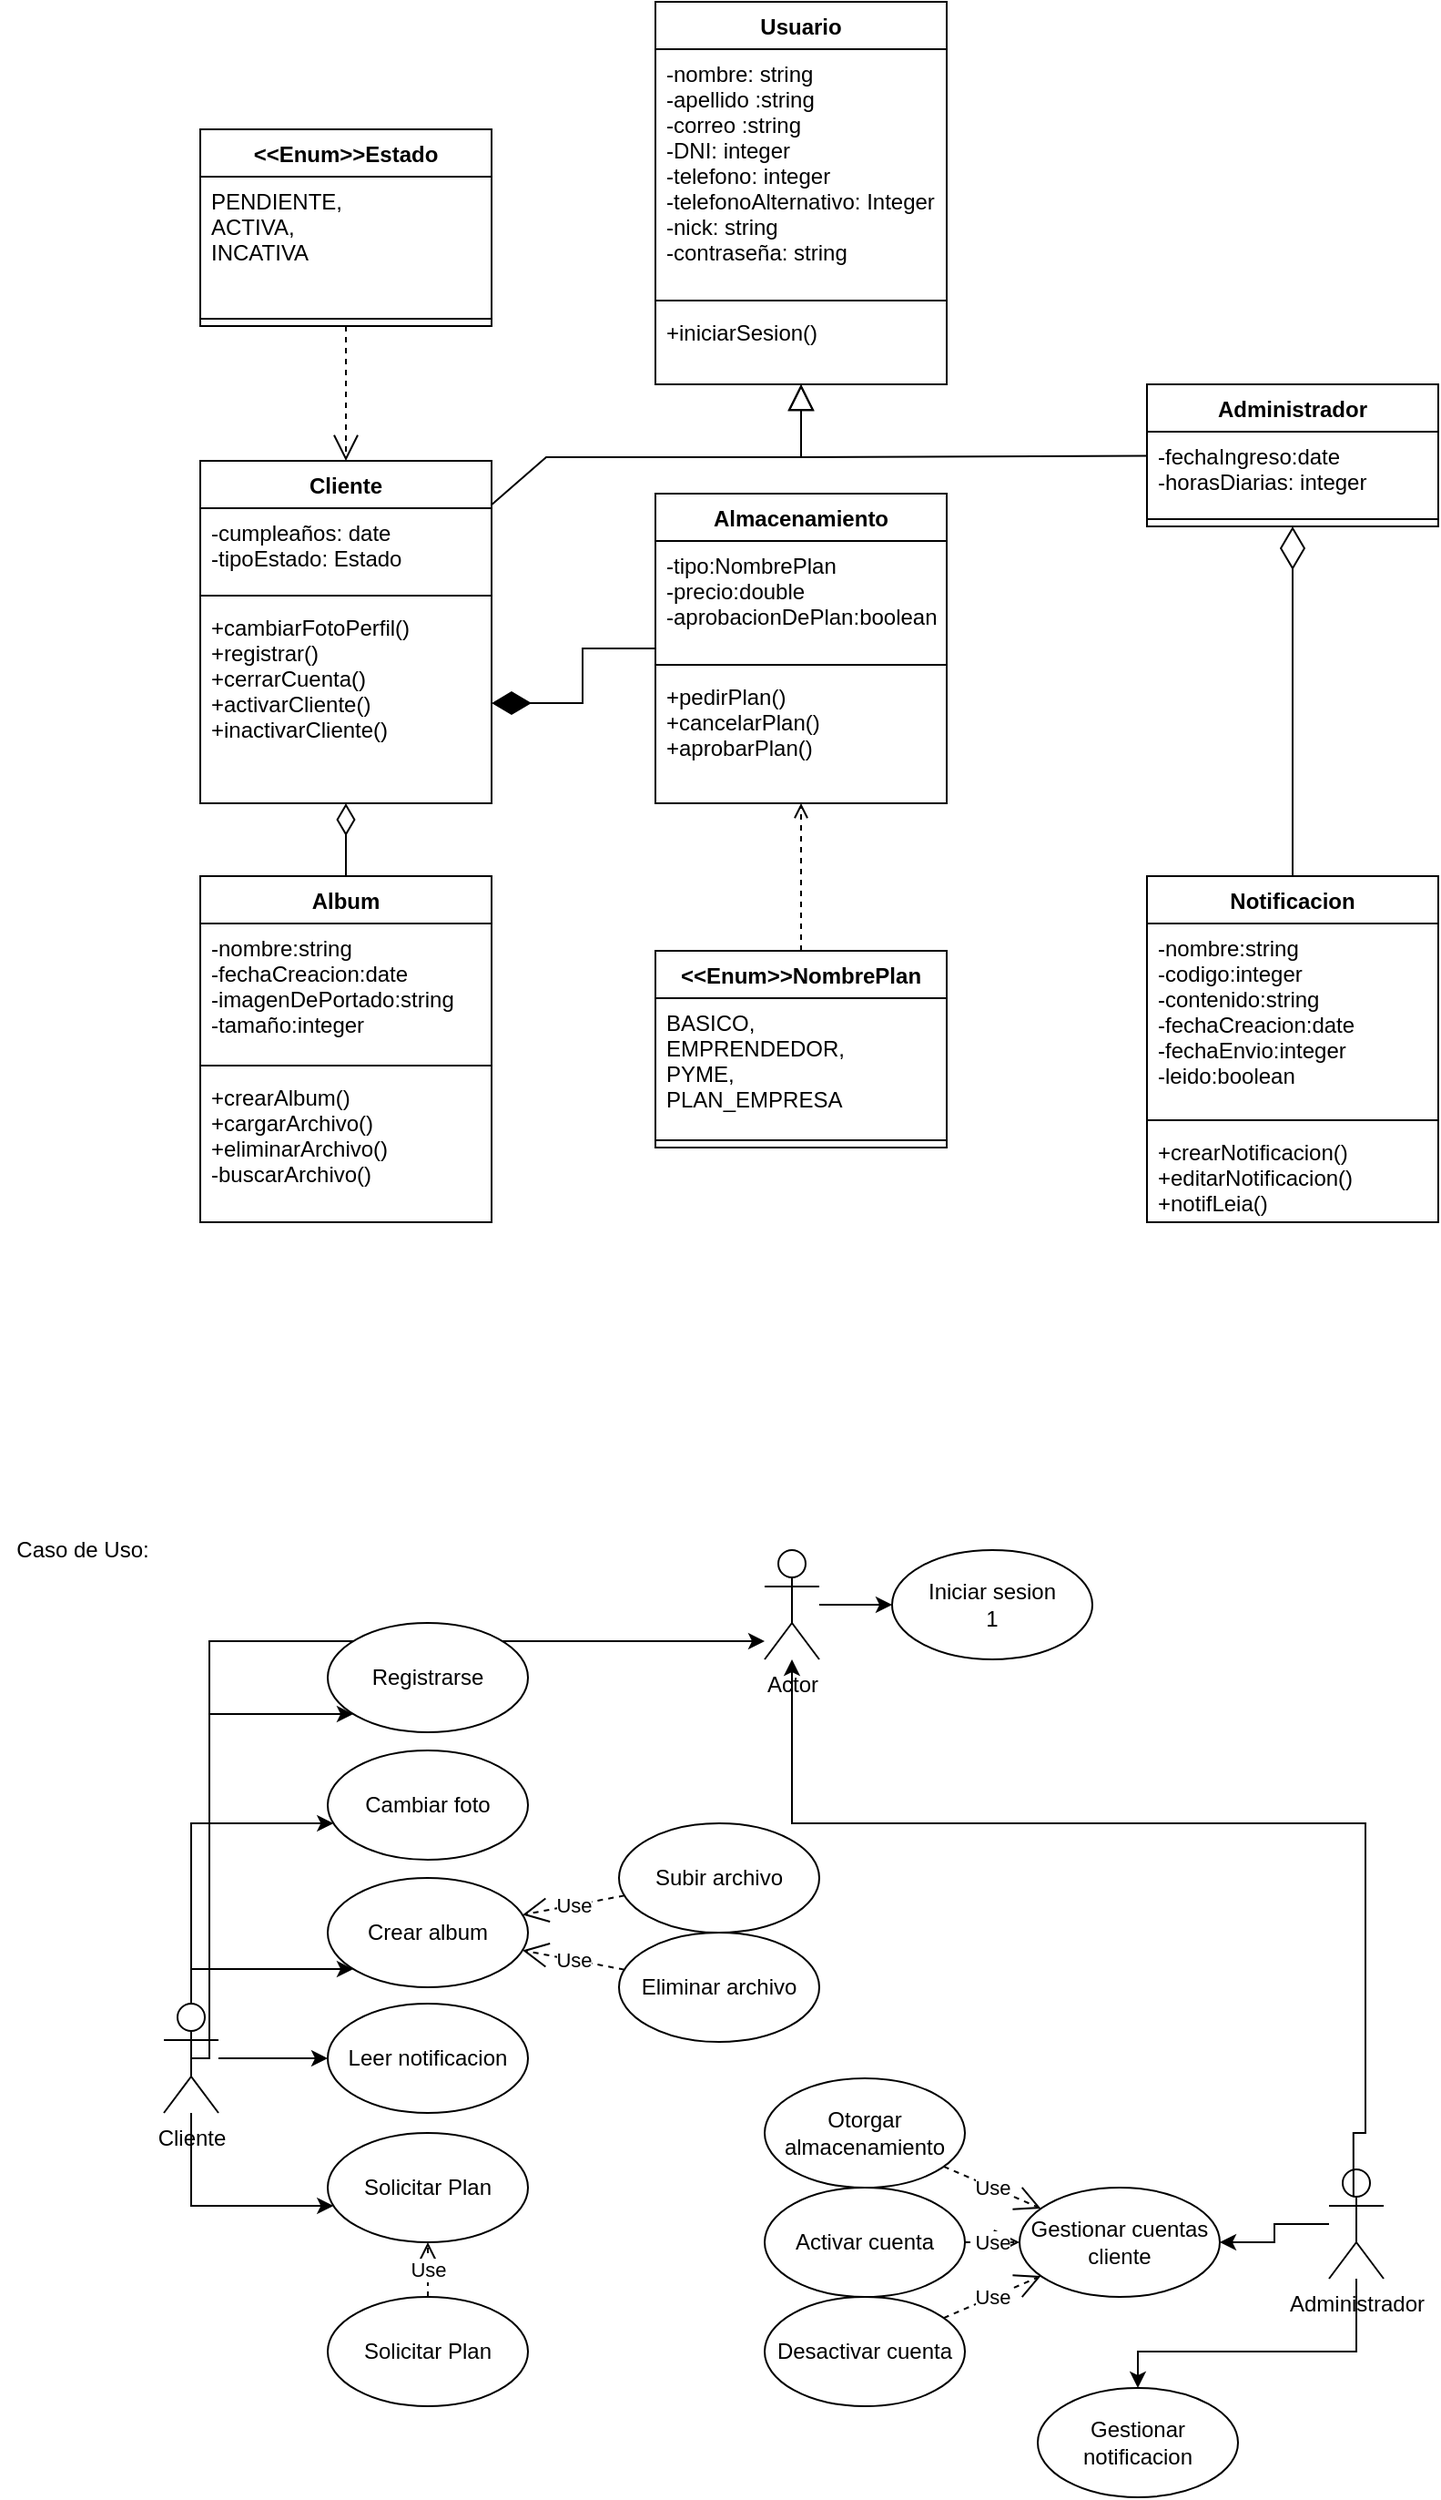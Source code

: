 <mxfile version="18.0.7" type="device"><diagram id="Cph4tsrmF3Q3ag1PyBR_" name="Page-1"><mxGraphModel dx="1328" dy="714" grid="1" gridSize="10" guides="1" tooltips="1" connect="1" arrows="1" fold="1" page="1" pageScale="1" pageWidth="827" pageHeight="1169" math="0" shadow="0"><root><mxCell id="0"/><mxCell id="1" parent="0"/><mxCell id="BfShjPWI1rxTW4PgXBP2-1" value="Usuario" style="swimlane;fontStyle=1;align=center;verticalAlign=top;childLayout=stackLayout;horizontal=1;startSize=26;horizontalStack=0;resizeParent=1;resizeParentMax=0;resizeLast=0;collapsible=1;marginBottom=0;" parent="1" vertex="1"><mxGeometry x="370" y="10" width="160" height="210" as="geometry"><mxRectangle x="370" y="10" width="80" height="26" as="alternateBounds"/></mxGeometry></mxCell><mxCell id="BfShjPWI1rxTW4PgXBP2-2" value="-nombre: string&#10;-apellido :string&#10;-correo :string&#10;-DNI: integer&#10;-telefono: integer&#10;-telefonoAlternativo: Integer&#10;-nick: string&#10;-contraseña: string" style="text;strokeColor=none;fillColor=none;align=left;verticalAlign=top;spacingLeft=4;spacingRight=4;overflow=hidden;rotatable=0;points=[[0,0.5],[1,0.5]];portConstraint=eastwest;" parent="BfShjPWI1rxTW4PgXBP2-1" vertex="1"><mxGeometry y="26" width="160" height="134" as="geometry"/></mxCell><mxCell id="BfShjPWI1rxTW4PgXBP2-3" value="" style="line;strokeWidth=1;fillColor=none;align=left;verticalAlign=middle;spacingTop=-1;spacingLeft=3;spacingRight=3;rotatable=0;labelPosition=right;points=[];portConstraint=eastwest;" parent="BfShjPWI1rxTW4PgXBP2-1" vertex="1"><mxGeometry y="160" width="160" height="8" as="geometry"/></mxCell><mxCell id="BfShjPWI1rxTW4PgXBP2-4" value="+iniciarSesion()&#10;" style="text;strokeColor=none;fillColor=none;align=left;verticalAlign=top;spacingLeft=4;spacingRight=4;overflow=hidden;rotatable=0;points=[[0,0.5],[1,0.5]];portConstraint=eastwest;" parent="BfShjPWI1rxTW4PgXBP2-1" vertex="1"><mxGeometry y="168" width="160" height="42" as="geometry"/></mxCell><mxCell id="BfShjPWI1rxTW4PgXBP2-5" value="Cliente" style="swimlane;fontStyle=1;align=center;verticalAlign=top;childLayout=stackLayout;horizontal=1;startSize=26;horizontalStack=0;resizeParent=1;resizeParentMax=0;resizeLast=0;collapsible=1;marginBottom=0;" parent="1" vertex="1"><mxGeometry x="120" y="262" width="160" height="188" as="geometry"/></mxCell><mxCell id="BfShjPWI1rxTW4PgXBP2-6" value="-cumpleaños: date&#10;-tipoEstado: Estado" style="text;strokeColor=none;fillColor=none;align=left;verticalAlign=top;spacingLeft=4;spacingRight=4;overflow=hidden;rotatable=0;points=[[0,0.5],[1,0.5]];portConstraint=eastwest;" parent="BfShjPWI1rxTW4PgXBP2-5" vertex="1"><mxGeometry y="26" width="160" height="44" as="geometry"/></mxCell><mxCell id="BfShjPWI1rxTW4PgXBP2-7" value="" style="line;strokeWidth=1;fillColor=none;align=left;verticalAlign=middle;spacingTop=-1;spacingLeft=3;spacingRight=3;rotatable=0;labelPosition=right;points=[];portConstraint=eastwest;" parent="BfShjPWI1rxTW4PgXBP2-5" vertex="1"><mxGeometry y="70" width="160" height="8" as="geometry"/></mxCell><mxCell id="BfShjPWI1rxTW4PgXBP2-8" value="+cambiarFotoPerfil()&#10;+registrar()&#10;+cerrarCuenta()&#10;+activarCliente()&#10;+inactivarCliente()&#10;" style="text;strokeColor=none;fillColor=none;align=left;verticalAlign=top;spacingLeft=4;spacingRight=4;overflow=hidden;rotatable=0;points=[[0,0.5],[1,0.5]];portConstraint=eastwest;" parent="BfShjPWI1rxTW4PgXBP2-5" vertex="1"><mxGeometry y="78" width="160" height="110" as="geometry"/></mxCell><mxCell id="BfShjPWI1rxTW4PgXBP2-9" value="Administrador" style="swimlane;fontStyle=1;align=center;verticalAlign=top;childLayout=stackLayout;horizontal=1;startSize=26;horizontalStack=0;resizeParent=1;resizeParentMax=0;resizeLast=0;collapsible=1;marginBottom=0;" parent="1" vertex="1"><mxGeometry x="640" y="220" width="160" height="78" as="geometry"/></mxCell><mxCell id="BfShjPWI1rxTW4PgXBP2-10" value="-fechaIngreso:date&#10;-horasDiarias: integer" style="text;strokeColor=none;fillColor=none;align=left;verticalAlign=top;spacingLeft=4;spacingRight=4;overflow=hidden;rotatable=0;points=[[0,0.5],[1,0.5]];portConstraint=eastwest;" parent="BfShjPWI1rxTW4PgXBP2-9" vertex="1"><mxGeometry y="26" width="160" height="44" as="geometry"/></mxCell><mxCell id="BfShjPWI1rxTW4PgXBP2-11" value="" style="line;strokeWidth=1;fillColor=none;align=left;verticalAlign=middle;spacingTop=-1;spacingLeft=3;spacingRight=3;rotatable=0;labelPosition=right;points=[];portConstraint=eastwest;" parent="BfShjPWI1rxTW4PgXBP2-9" vertex="1"><mxGeometry y="70" width="160" height="8" as="geometry"/></mxCell><mxCell id="x1ZUEGeArlwwXiMAvJy6-47" value="" style="edgeStyle=orthogonalEdgeStyle;rounded=0;orthogonalLoop=1;jettySize=auto;html=1;endSize=15;endArrow=diamondThin;endFill=0;" edge="1" parent="1" source="BfShjPWI1rxTW4PgXBP2-13" target="BfShjPWI1rxTW4PgXBP2-5"><mxGeometry relative="1" as="geometry"/></mxCell><mxCell id="BfShjPWI1rxTW4PgXBP2-13" value="Album" style="swimlane;fontStyle=1;align=center;verticalAlign=top;childLayout=stackLayout;horizontal=1;startSize=26;horizontalStack=0;resizeParent=1;resizeParentMax=0;resizeLast=0;collapsible=1;marginBottom=0;" parent="1" vertex="1"><mxGeometry x="120" y="490" width="160" height="190" as="geometry"/></mxCell><mxCell id="BfShjPWI1rxTW4PgXBP2-14" value="-nombre:string&#10;-fechaCreacion:date&#10;-imagenDePortado:string&#10;-tamaño:integer" style="text;strokeColor=none;fillColor=none;align=left;verticalAlign=top;spacingLeft=4;spacingRight=4;overflow=hidden;rotatable=0;points=[[0,0.5],[1,0.5]];portConstraint=eastwest;" parent="BfShjPWI1rxTW4PgXBP2-13" vertex="1"><mxGeometry y="26" width="160" height="74" as="geometry"/></mxCell><mxCell id="BfShjPWI1rxTW4PgXBP2-15" value="" style="line;strokeWidth=1;fillColor=none;align=left;verticalAlign=middle;spacingTop=-1;spacingLeft=3;spacingRight=3;rotatable=0;labelPosition=right;points=[];portConstraint=eastwest;" parent="BfShjPWI1rxTW4PgXBP2-13" vertex="1"><mxGeometry y="100" width="160" height="8" as="geometry"/></mxCell><mxCell id="BfShjPWI1rxTW4PgXBP2-16" value="+crearAlbum()&#10;+cargarArchivo()&#10;+eliminarArchivo()&#10;-buscarArchivo()" style="text;strokeColor=none;fillColor=none;align=left;verticalAlign=top;spacingLeft=4;spacingRight=4;overflow=hidden;rotatable=0;points=[[0,0.5],[1,0.5]];portConstraint=eastwest;" parent="BfShjPWI1rxTW4PgXBP2-13" vertex="1"><mxGeometry y="108" width="160" height="82" as="geometry"/></mxCell><mxCell id="x1ZUEGeArlwwXiMAvJy6-48" value="" style="edgeStyle=orthogonalEdgeStyle;rounded=0;orthogonalLoop=1;jettySize=auto;html=1;endArrow=diamondThin;endFill=1;endSize=19;" edge="1" parent="1" source="BfShjPWI1rxTW4PgXBP2-17" target="BfShjPWI1rxTW4PgXBP2-8"><mxGeometry relative="1" as="geometry"/></mxCell><mxCell id="BfShjPWI1rxTW4PgXBP2-17" value="Almacenamiento" style="swimlane;fontStyle=1;align=center;verticalAlign=top;childLayout=stackLayout;horizontal=1;startSize=26;horizontalStack=0;resizeParent=1;resizeParentMax=0;resizeLast=0;collapsible=1;marginBottom=0;" parent="1" vertex="1"><mxGeometry x="370" y="280" width="160" height="170" as="geometry"/></mxCell><mxCell id="BfShjPWI1rxTW4PgXBP2-18" value="-tipo:NombrePlan&#10;-precio:double&#10;-aprobacionDePlan:boolean" style="text;strokeColor=none;fillColor=none;align=left;verticalAlign=top;spacingLeft=4;spacingRight=4;overflow=hidden;rotatable=0;points=[[0,0.5],[1,0.5]];portConstraint=eastwest;" parent="BfShjPWI1rxTW4PgXBP2-17" vertex="1"><mxGeometry y="26" width="160" height="64" as="geometry"/></mxCell><mxCell id="BfShjPWI1rxTW4PgXBP2-19" value="" style="line;strokeWidth=1;fillColor=none;align=left;verticalAlign=middle;spacingTop=-1;spacingLeft=3;spacingRight=3;rotatable=0;labelPosition=right;points=[];portConstraint=eastwest;" parent="BfShjPWI1rxTW4PgXBP2-17" vertex="1"><mxGeometry y="90" width="160" height="8" as="geometry"/></mxCell><mxCell id="BfShjPWI1rxTW4PgXBP2-20" value="+pedirPlan()&#10;+cancelarPlan()&#10;+aprobarPlan()" style="text;strokeColor=none;fillColor=none;align=left;verticalAlign=top;spacingLeft=4;spacingRight=4;overflow=hidden;rotatable=0;points=[[0,0.5],[1,0.5]];portConstraint=eastwest;" parent="BfShjPWI1rxTW4PgXBP2-17" vertex="1"><mxGeometry y="98" width="160" height="72" as="geometry"/></mxCell><mxCell id="x1ZUEGeArlwwXiMAvJy6-50" value="" style="edgeStyle=orthogonalEdgeStyle;rounded=0;orthogonalLoop=1;jettySize=auto;html=1;endArrow=diamondThin;endFill=0;strokeWidth=1;endSize=21;" edge="1" parent="1" source="BfShjPWI1rxTW4PgXBP2-21" target="BfShjPWI1rxTW4PgXBP2-9"><mxGeometry relative="1" as="geometry"/></mxCell><mxCell id="BfShjPWI1rxTW4PgXBP2-21" value="Notificacion" style="swimlane;fontStyle=1;align=center;verticalAlign=top;childLayout=stackLayout;horizontal=1;startSize=26;horizontalStack=0;resizeParent=1;resizeParentMax=0;resizeLast=0;collapsible=1;marginBottom=0;" parent="1" vertex="1"><mxGeometry x="640" y="490" width="160" height="190" as="geometry"/></mxCell><mxCell id="BfShjPWI1rxTW4PgXBP2-22" value="-nombre:string&#10;-codigo:integer&#10;-contenido:string&#10;-fechaCreacion:date&#10;-fechaEnvio:integer&#10;-leido:boolean" style="text;strokeColor=none;fillColor=none;align=left;verticalAlign=top;spacingLeft=4;spacingRight=4;overflow=hidden;rotatable=0;points=[[0,0.5],[1,0.5]];portConstraint=eastwest;" parent="BfShjPWI1rxTW4PgXBP2-21" vertex="1"><mxGeometry y="26" width="160" height="104" as="geometry"/></mxCell><mxCell id="BfShjPWI1rxTW4PgXBP2-23" value="" style="line;strokeWidth=1;fillColor=none;align=left;verticalAlign=middle;spacingTop=-1;spacingLeft=3;spacingRight=3;rotatable=0;labelPosition=right;points=[];portConstraint=eastwest;" parent="BfShjPWI1rxTW4PgXBP2-21" vertex="1"><mxGeometry y="130" width="160" height="8" as="geometry"/></mxCell><mxCell id="BfShjPWI1rxTW4PgXBP2-24" value="+crearNotificacion()&#10;+editarNotificacion()&#10;+notifLeia()" style="text;strokeColor=none;fillColor=none;align=left;verticalAlign=top;spacingLeft=4;spacingRight=4;overflow=hidden;rotatable=0;points=[[0,0.5],[1,0.5]];portConstraint=eastwest;" parent="BfShjPWI1rxTW4PgXBP2-21" vertex="1"><mxGeometry y="138" width="160" height="52" as="geometry"/></mxCell><mxCell id="x1ZUEGeArlwwXiMAvJy6-49" value="" style="edgeStyle=orthogonalEdgeStyle;rounded=0;orthogonalLoop=1;jettySize=auto;html=1;endArrow=open;endFill=0;dashed=1;" edge="1" parent="1" source="BfShjPWI1rxTW4PgXBP2-25" target="BfShjPWI1rxTW4PgXBP2-17"><mxGeometry relative="1" as="geometry"/></mxCell><mxCell id="BfShjPWI1rxTW4PgXBP2-25" value="&lt;&lt;Enum&gt;&gt;NombrePlan" style="swimlane;fontStyle=1;align=center;verticalAlign=top;childLayout=stackLayout;horizontal=1;startSize=26;horizontalStack=0;resizeParent=1;resizeParentMax=0;resizeLast=0;collapsible=1;marginBottom=0;" parent="1" vertex="1"><mxGeometry x="370" y="531" width="160" height="108" as="geometry"/></mxCell><mxCell id="BfShjPWI1rxTW4PgXBP2-26" value="BASICO,&#10;EMPRENDEDOR,&#10;PYME,&#10;PLAN_EMPRESA" style="text;strokeColor=none;fillColor=none;align=left;verticalAlign=top;spacingLeft=4;spacingRight=4;overflow=hidden;rotatable=0;points=[[0,0.5],[1,0.5]];portConstraint=eastwest;" parent="BfShjPWI1rxTW4PgXBP2-25" vertex="1"><mxGeometry y="26" width="160" height="74" as="geometry"/></mxCell><mxCell id="BfShjPWI1rxTW4PgXBP2-27" value="" style="line;strokeWidth=1;fillColor=none;align=left;verticalAlign=middle;spacingTop=-1;spacingLeft=3;spacingRight=3;rotatable=0;labelPosition=right;points=[];portConstraint=eastwest;" parent="BfShjPWI1rxTW4PgXBP2-25" vertex="1"><mxGeometry y="100" width="160" height="8" as="geometry"/></mxCell><mxCell id="BfShjPWI1rxTW4PgXBP2-33" value="&lt;&lt;Enum&gt;&gt;Estado" style="swimlane;fontStyle=1;align=center;verticalAlign=top;childLayout=stackLayout;horizontal=1;startSize=26;horizontalStack=0;resizeParent=1;resizeParentMax=0;resizeLast=0;collapsible=1;marginBottom=0;" parent="1" vertex="1"><mxGeometry x="120" y="80" width="160" height="108" as="geometry"/></mxCell><mxCell id="BfShjPWI1rxTW4PgXBP2-34" value="PENDIENTE,&#10;ACTIVA,&#10;INCATIVA" style="text;strokeColor=none;fillColor=none;align=left;verticalAlign=top;spacingLeft=4;spacingRight=4;overflow=hidden;rotatable=0;points=[[0,0.5],[1,0.5]];portConstraint=eastwest;" parent="BfShjPWI1rxTW4PgXBP2-33" vertex="1"><mxGeometry y="26" width="160" height="74" as="geometry"/></mxCell><mxCell id="BfShjPWI1rxTW4PgXBP2-35" value="" style="line;strokeWidth=1;fillColor=none;align=left;verticalAlign=middle;spacingTop=-1;spacingLeft=3;spacingRight=3;rotatable=0;labelPosition=right;points=[];portConstraint=eastwest;" parent="BfShjPWI1rxTW4PgXBP2-33" vertex="1"><mxGeometry y="100" width="160" height="8" as="geometry"/></mxCell><mxCell id="x1ZUEGeArlwwXiMAvJy6-1" value="Caso de Uso:" style="text;html=1;align=center;verticalAlign=middle;resizable=0;points=[];autosize=1;strokeColor=none;fillColor=none;" vertex="1" parent="1"><mxGeometry x="10" y="850" width="90" height="20" as="geometry"/></mxCell><mxCell id="x1ZUEGeArlwwXiMAvJy6-23" value="" style="edgeStyle=orthogonalEdgeStyle;rounded=0;orthogonalLoop=1;jettySize=auto;html=1;" edge="1" parent="1" source="x1ZUEGeArlwwXiMAvJy6-2" target="x1ZUEGeArlwwXiMAvJy6-7"><mxGeometry relative="1" as="geometry"><Array as="points"><mxPoint x="115" y="1010"/></Array></mxGeometry></mxCell><mxCell id="x1ZUEGeArlwwXiMAvJy6-25" value="" style="edgeStyle=orthogonalEdgeStyle;rounded=0;orthogonalLoop=1;jettySize=auto;html=1;" edge="1" parent="1" source="x1ZUEGeArlwwXiMAvJy6-2" target="x1ZUEGeArlwwXiMAvJy6-8"><mxGeometry relative="1" as="geometry"><Array as="points"><mxPoint x="115" y="1090"/></Array></mxGeometry></mxCell><mxCell id="x1ZUEGeArlwwXiMAvJy6-26" value="" style="edgeStyle=orthogonalEdgeStyle;rounded=0;orthogonalLoop=1;jettySize=auto;html=1;" edge="1" parent="1" source="x1ZUEGeArlwwXiMAvJy6-2" target="x1ZUEGeArlwwXiMAvJy6-12"><mxGeometry relative="1" as="geometry"><Array as="points"><mxPoint x="115" y="1220"/></Array></mxGeometry></mxCell><mxCell id="x1ZUEGeArlwwXiMAvJy6-29" value="" style="edgeStyle=orthogonalEdgeStyle;rounded=0;orthogonalLoop=1;jettySize=auto;html=1;" edge="1" parent="1" source="x1ZUEGeArlwwXiMAvJy6-2" target="x1ZUEGeArlwwXiMAvJy6-11"><mxGeometry relative="1" as="geometry"/></mxCell><mxCell id="x1ZUEGeArlwwXiMAvJy6-2" value="Cliente&lt;br&gt;" style="shape=umlActor;verticalLabelPosition=bottom;verticalAlign=top;html=1;" vertex="1" parent="1"><mxGeometry x="100" y="1109" width="30" height="60" as="geometry"/></mxCell><mxCell id="x1ZUEGeArlwwXiMAvJy6-20" value="" style="edgeStyle=orthogonalEdgeStyle;rounded=0;orthogonalLoop=1;jettySize=auto;html=1;" edge="1" parent="1" source="x1ZUEGeArlwwXiMAvJy6-3" target="x1ZUEGeArlwwXiMAvJy6-9"><mxGeometry relative="1" as="geometry"/></mxCell><mxCell id="x1ZUEGeArlwwXiMAvJy6-21" value="" style="edgeStyle=orthogonalEdgeStyle;rounded=0;orthogonalLoop=1;jettySize=auto;html=1;" edge="1" parent="1" source="x1ZUEGeArlwwXiMAvJy6-3" target="x1ZUEGeArlwwXiMAvJy6-10"><mxGeometry relative="1" as="geometry"><Array as="points"><mxPoint x="755" y="1300"/><mxPoint x="635" y="1300"/></Array></mxGeometry></mxCell><mxCell id="x1ZUEGeArlwwXiMAvJy6-3" value="Administrador&lt;br&gt;" style="shape=umlActor;verticalLabelPosition=bottom;verticalAlign=top;html=1;" vertex="1" parent="1"><mxGeometry x="740" y="1200" width="30" height="60" as="geometry"/></mxCell><mxCell id="x1ZUEGeArlwwXiMAvJy6-4" value="Iniciar sesion&lt;br&gt;1" style="ellipse;whiteSpace=wrap;html=1;" vertex="1" parent="1"><mxGeometry x="500" y="860" width="110" height="60" as="geometry"/></mxCell><mxCell id="x1ZUEGeArlwwXiMAvJy6-7" value="Cambiar foto&lt;br&gt;" style="ellipse;whiteSpace=wrap;html=1;" vertex="1" parent="1"><mxGeometry x="190" y="970" width="110" height="60" as="geometry"/></mxCell><mxCell id="x1ZUEGeArlwwXiMAvJy6-8" value="Crear album&lt;br&gt;" style="ellipse;whiteSpace=wrap;html=1;" vertex="1" parent="1"><mxGeometry x="190" y="1040" width="110" height="60" as="geometry"/></mxCell><mxCell id="x1ZUEGeArlwwXiMAvJy6-9" value="Gestionar cuentas cliente" style="ellipse;whiteSpace=wrap;html=1;" vertex="1" parent="1"><mxGeometry x="570" y="1210" width="110" height="60" as="geometry"/></mxCell><mxCell id="x1ZUEGeArlwwXiMAvJy6-10" value="Gestionar notificacion" style="ellipse;whiteSpace=wrap;html=1;" vertex="1" parent="1"><mxGeometry x="580" y="1320" width="110" height="60" as="geometry"/></mxCell><mxCell id="x1ZUEGeArlwwXiMAvJy6-11" value="Leer notificacion" style="ellipse;whiteSpace=wrap;html=1;" vertex="1" parent="1"><mxGeometry x="190" y="1109" width="110" height="60" as="geometry"/></mxCell><mxCell id="x1ZUEGeArlwwXiMAvJy6-12" value="Solicitar Plan" style="ellipse;whiteSpace=wrap;html=1;" vertex="1" parent="1"><mxGeometry x="190" y="1180" width="110" height="60" as="geometry"/></mxCell><mxCell id="x1ZUEGeArlwwXiMAvJy6-13" value="Subir archivo" style="ellipse;whiteSpace=wrap;html=1;" vertex="1" parent="1"><mxGeometry x="350" y="1010" width="110" height="60" as="geometry"/></mxCell><mxCell id="x1ZUEGeArlwwXiMAvJy6-15" value="Otorgar almacenamiento" style="ellipse;whiteSpace=wrap;html=1;" vertex="1" parent="1"><mxGeometry x="430" y="1150" width="110" height="60" as="geometry"/></mxCell><mxCell id="x1ZUEGeArlwwXiMAvJy6-16" value="Activar cuenta" style="ellipse;whiteSpace=wrap;html=1;" vertex="1" parent="1"><mxGeometry x="430" y="1210" width="110" height="60" as="geometry"/></mxCell><mxCell id="x1ZUEGeArlwwXiMAvJy6-17" value="Eliminar archivo" style="ellipse;whiteSpace=wrap;html=1;" vertex="1" parent="1"><mxGeometry x="350" y="1070" width="110" height="60" as="geometry"/></mxCell><mxCell id="x1ZUEGeArlwwXiMAvJy6-19" value="Desactivar cuenta" style="ellipse;whiteSpace=wrap;html=1;" vertex="1" parent="1"><mxGeometry x="430" y="1270" width="110" height="60" as="geometry"/></mxCell><mxCell id="x1ZUEGeArlwwXiMAvJy6-31" value="" style="edgeStyle=orthogonalEdgeStyle;rounded=0;orthogonalLoop=1;jettySize=auto;html=1;" edge="1" parent="1" source="x1ZUEGeArlwwXiMAvJy6-30" target="x1ZUEGeArlwwXiMAvJy6-4"><mxGeometry relative="1" as="geometry"/></mxCell><mxCell id="x1ZUEGeArlwwXiMAvJy6-30" value="Actor" style="shape=umlActor;verticalLabelPosition=bottom;verticalAlign=top;html=1;" vertex="1" parent="1"><mxGeometry x="430" y="860" width="30" height="60" as="geometry"/></mxCell><mxCell id="x1ZUEGeArlwwXiMAvJy6-32" value="" style="edgeStyle=orthogonalEdgeStyle;rounded=0;orthogonalLoop=1;jettySize=auto;html=1;exitX=0.5;exitY=0.5;exitDx=0;exitDy=0;exitPerimeter=0;" edge="1" parent="1" source="x1ZUEGeArlwwXiMAvJy6-2" target="x1ZUEGeArlwwXiMAvJy6-30"><mxGeometry relative="1" as="geometry"><mxPoint x="125" y="1119" as="sourcePoint"/><mxPoint x="203.146" y="1020.0" as="targetPoint"/><Array as="points"><mxPoint x="125" y="1139"/><mxPoint x="125" y="910"/></Array></mxGeometry></mxCell><mxCell id="x1ZUEGeArlwwXiMAvJy6-33" value="" style="edgeStyle=orthogonalEdgeStyle;rounded=0;orthogonalLoop=1;jettySize=auto;html=1;exitX=0.448;exitY=0.244;exitDx=0;exitDy=0;exitPerimeter=0;" edge="1" parent="1" source="x1ZUEGeArlwwXiMAvJy6-3" target="x1ZUEGeArlwwXiMAvJy6-30"><mxGeometry relative="1" as="geometry"><mxPoint x="135" y="1129" as="sourcePoint"/><mxPoint x="213.146" y="1030.0" as="targetPoint"/><Array as="points"><mxPoint x="753" y="1180"/><mxPoint x="760" y="1180"/><mxPoint x="760" y="1010"/><mxPoint x="445" y="1010"/></Array></mxGeometry></mxCell><mxCell id="x1ZUEGeArlwwXiMAvJy6-34" value="Registrarse" style="ellipse;whiteSpace=wrap;html=1;" vertex="1" parent="1"><mxGeometry x="190" y="900" width="110" height="60" as="geometry"/></mxCell><mxCell id="x1ZUEGeArlwwXiMAvJy6-35" value="" style="edgeStyle=orthogonalEdgeStyle;rounded=0;orthogonalLoop=1;jettySize=auto;html=1;" edge="1" parent="1" source="x1ZUEGeArlwwXiMAvJy6-2" target="x1ZUEGeArlwwXiMAvJy6-34"><mxGeometry relative="1" as="geometry"><mxPoint x="125" y="1119" as="sourcePoint"/><mxPoint x="203.146" y="1020.0" as="targetPoint"/><Array as="points"><mxPoint x="125" y="950"/></Array></mxGeometry></mxCell><mxCell id="x1ZUEGeArlwwXiMAvJy6-36" value="Use" style="endArrow=open;endSize=12;dashed=1;html=1;rounded=0;" edge="1" parent="1" source="x1ZUEGeArlwwXiMAvJy6-13" target="x1ZUEGeArlwwXiMAvJy6-8"><mxGeometry width="160" relative="1" as="geometry"><mxPoint x="640" y="1130" as="sourcePoint"/><mxPoint x="800" y="1130" as="targetPoint"/></mxGeometry></mxCell><mxCell id="x1ZUEGeArlwwXiMAvJy6-37" value="Use" style="endArrow=open;endSize=12;dashed=1;html=1;rounded=0;" edge="1" parent="1" source="x1ZUEGeArlwwXiMAvJy6-17" target="x1ZUEGeArlwwXiMAvJy6-8"><mxGeometry width="160" relative="1" as="geometry"><mxPoint x="640" y="1130" as="sourcePoint"/><mxPoint x="800" y="1130" as="targetPoint"/></mxGeometry></mxCell><mxCell id="x1ZUEGeArlwwXiMAvJy6-38" value="Use" style="endArrow=open;endSize=12;dashed=1;html=1;rounded=0;" edge="1" parent="1" source="x1ZUEGeArlwwXiMAvJy6-15" target="x1ZUEGeArlwwXiMAvJy6-9"><mxGeometry width="160" relative="1" as="geometry"><mxPoint x="343.838" y="988.99" as="sourcePoint"/><mxPoint x="306.191" y="980.97" as="targetPoint"/></mxGeometry></mxCell><mxCell id="x1ZUEGeArlwwXiMAvJy6-39" value="Use" style="endArrow=open;endSize=12;dashed=1;html=1;rounded=0;" edge="1" parent="1" source="x1ZUEGeArlwwXiMAvJy6-16" target="x1ZUEGeArlwwXiMAvJy6-9"><mxGeometry width="160" relative="1" as="geometry"><mxPoint x="538.374" y="1208.446" as="sourcePoint"/><mxPoint x="591.752" y="1231.465" as="targetPoint"/></mxGeometry></mxCell><mxCell id="x1ZUEGeArlwwXiMAvJy6-40" value="Use" style="endArrow=open;endSize=12;dashed=1;html=1;rounded=0;" edge="1" parent="1" source="x1ZUEGeArlwwXiMAvJy6-19" target="x1ZUEGeArlwwXiMAvJy6-9"><mxGeometry width="160" relative="1" as="geometry"><mxPoint x="548.374" y="1218.446" as="sourcePoint"/><mxPoint x="601.752" y="1241.465" as="targetPoint"/></mxGeometry></mxCell><mxCell id="x1ZUEGeArlwwXiMAvJy6-41" value="Solicitar Plan" style="ellipse;whiteSpace=wrap;html=1;" vertex="1" parent="1"><mxGeometry x="190" y="1270" width="110" height="60" as="geometry"/></mxCell><mxCell id="x1ZUEGeArlwwXiMAvJy6-42" value="Use" style="endArrow=open;endSize=12;dashed=1;html=1;rounded=0;" edge="1" parent="1" source="x1ZUEGeArlwwXiMAvJy6-41" target="x1ZUEGeArlwwXiMAvJy6-12"><mxGeometry width="160" relative="1" as="geometry"><mxPoint x="640" y="1260" as="sourcePoint"/><mxPoint x="800" y="1260" as="targetPoint"/></mxGeometry></mxCell><mxCell id="x1ZUEGeArlwwXiMAvJy6-43" value="" style="endArrow=block;endFill=0;endSize=12;html=1;rounded=0;" edge="1" parent="1" source="BfShjPWI1rxTW4PgXBP2-5" target="BfShjPWI1rxTW4PgXBP2-1"><mxGeometry width="160" relative="1" as="geometry"><mxPoint x="510" y="240" as="sourcePoint"/><mxPoint x="670" y="240" as="targetPoint"/><Array as="points"><mxPoint x="310" y="260"/><mxPoint x="450" y="260"/></Array></mxGeometry></mxCell><mxCell id="x1ZUEGeArlwwXiMAvJy6-44" value="" style="endArrow=block;endFill=0;endSize=12;html=1;rounded=0;" edge="1" parent="1" source="BfShjPWI1rxTW4PgXBP2-9" target="BfShjPWI1rxTW4PgXBP2-1"><mxGeometry width="160" relative="1" as="geometry"><mxPoint x="300" y="284.333" as="sourcePoint"/><mxPoint x="380" y="204.667" as="targetPoint"/><Array as="points"><mxPoint x="450" y="260"/></Array></mxGeometry></mxCell><mxCell id="x1ZUEGeArlwwXiMAvJy6-45" value="" style="endArrow=open;endFill=1;endSize=12;html=1;rounded=0;dashed=1;" edge="1" parent="1" source="BfShjPWI1rxTW4PgXBP2-33" target="BfShjPWI1rxTW4PgXBP2-5"><mxGeometry width="160" relative="1" as="geometry"><mxPoint x="510" y="330" as="sourcePoint"/><mxPoint x="670" y="330" as="targetPoint"/></mxGeometry></mxCell></root></mxGraphModel></diagram></mxfile>